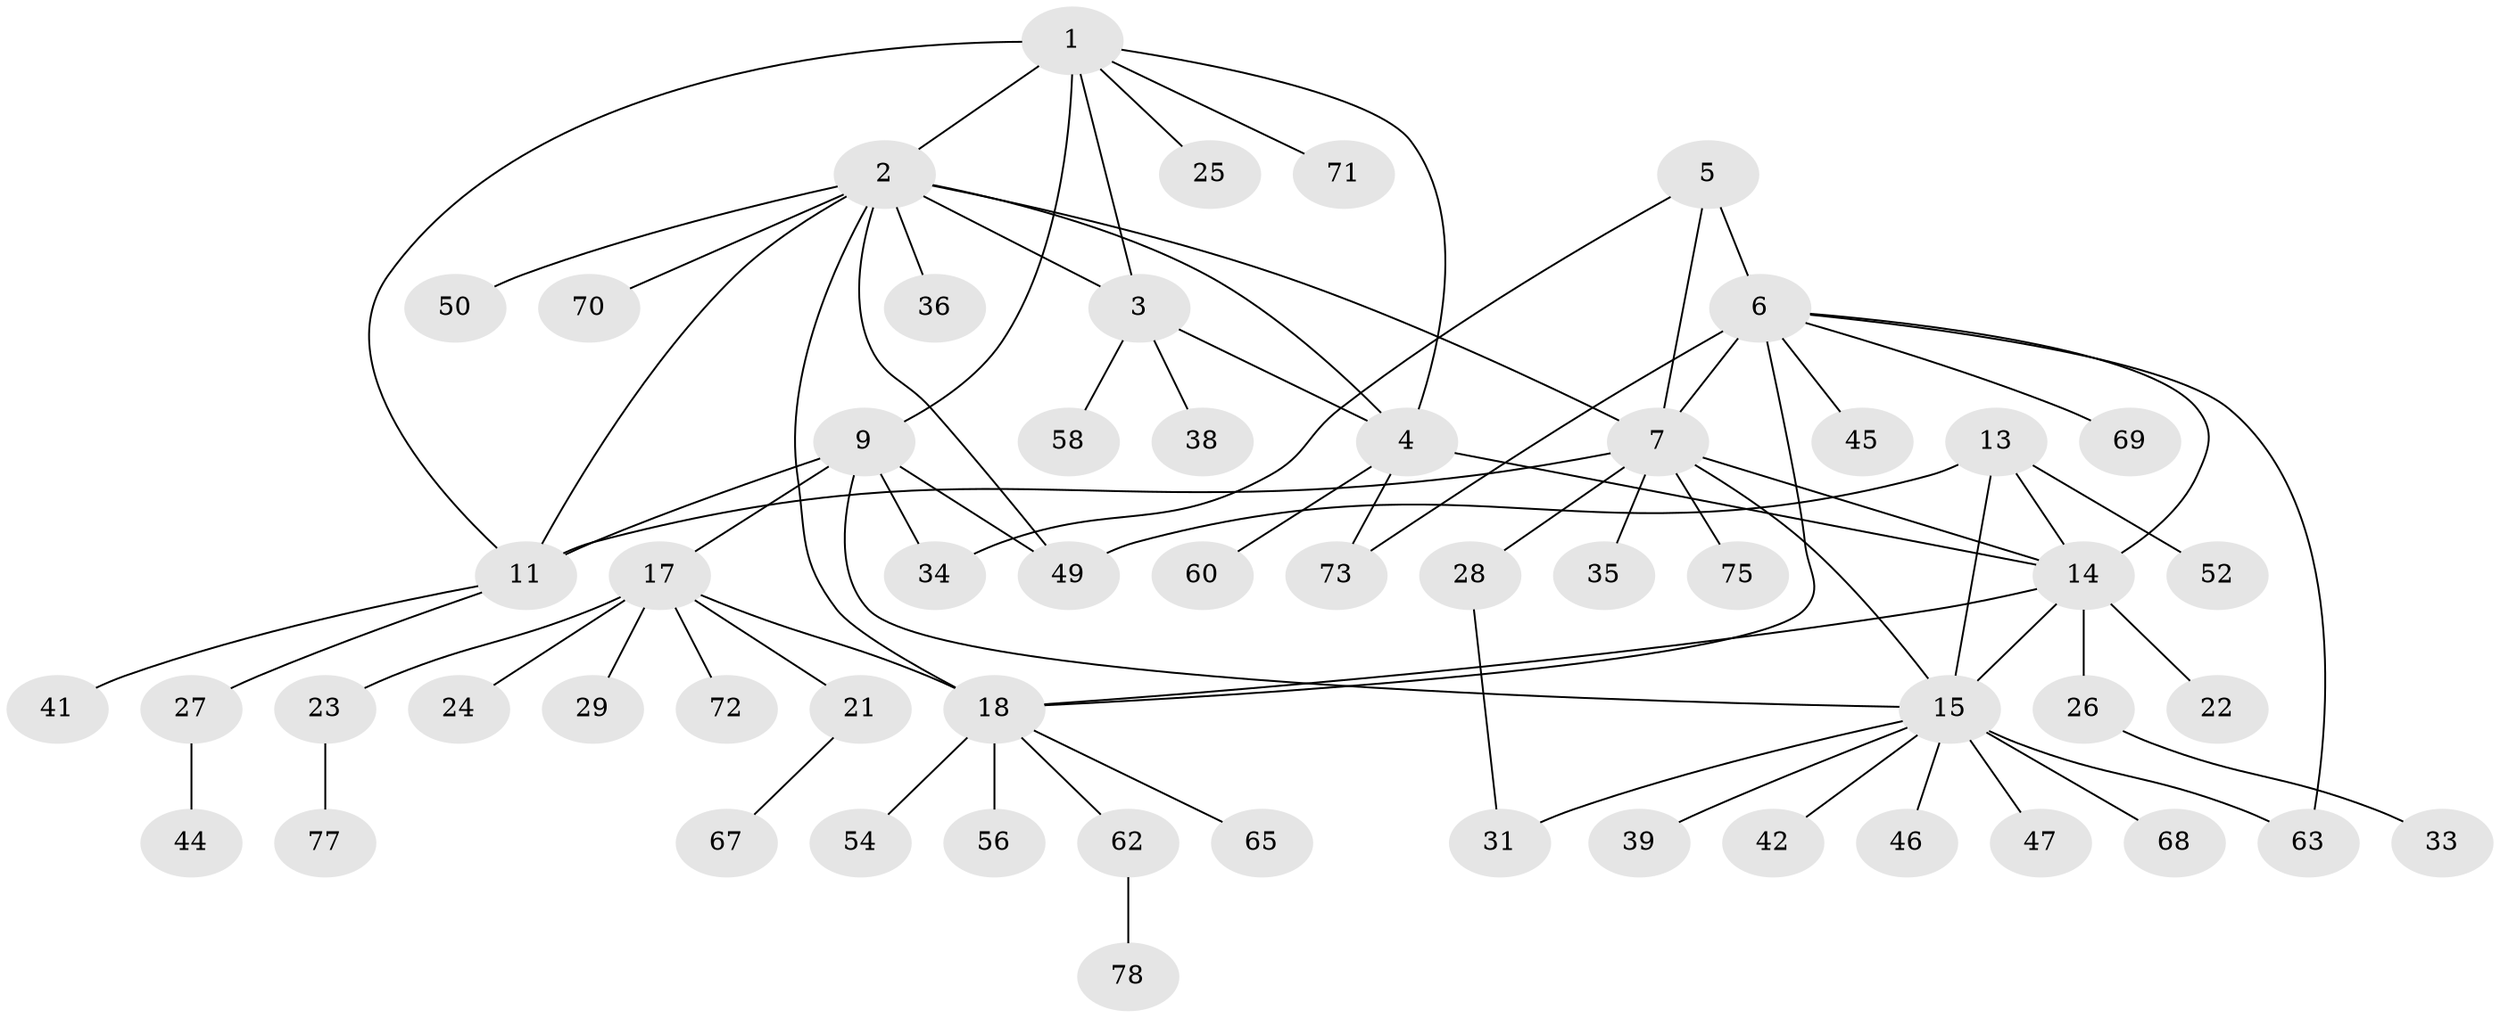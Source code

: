 // Generated by graph-tools (version 1.1) at 2025/24/03/03/25 07:24:13]
// undirected, 56 vertices, 76 edges
graph export_dot {
graph [start="1"]
  node [color=gray90,style=filled];
  1 [super="+12"];
  2 [super="+43"];
  3 [super="+30"];
  4 [super="+51"];
  5 [super="+74"];
  6 [super="+8"];
  7 [super="+59"];
  9 [super="+10"];
  11 [super="+48"];
  13 [super="+57"];
  14 [super="+37"];
  15 [super="+16"];
  17 [super="+19"];
  18 [super="+20"];
  21 [super="+80"];
  22 [super="+40"];
  23;
  24;
  25 [super="+55"];
  26 [super="+53"];
  27 [super="+32"];
  28 [super="+66"];
  29;
  31;
  33;
  34 [super="+64"];
  35;
  36;
  38;
  39;
  41;
  42;
  44;
  45;
  46;
  47;
  49 [super="+61"];
  50;
  52;
  54;
  56;
  58;
  60;
  62 [super="+76"];
  63;
  65;
  67;
  68;
  69;
  70;
  71 [super="+79"];
  72;
  73;
  75;
  77;
  78;
  1 -- 2;
  1 -- 3;
  1 -- 4;
  1 -- 71;
  1 -- 11;
  1 -- 9 [weight=2];
  1 -- 25;
  2 -- 3;
  2 -- 4;
  2 -- 7;
  2 -- 18;
  2 -- 36;
  2 -- 50;
  2 -- 70;
  2 -- 11;
  2 -- 49;
  3 -- 4;
  3 -- 38;
  3 -- 58;
  4 -- 14;
  4 -- 60;
  4 -- 73;
  5 -- 6 [weight=2];
  5 -- 7;
  5 -- 34;
  6 -- 7 [weight=2];
  6 -- 45;
  6 -- 69;
  6 -- 18;
  6 -- 73;
  6 -- 14;
  6 -- 63;
  7 -- 11;
  7 -- 28;
  7 -- 35;
  7 -- 75;
  7 -- 14;
  7 -- 15;
  9 -- 11 [weight=2];
  9 -- 49;
  9 -- 15;
  9 -- 17;
  9 -- 34;
  11 -- 27;
  11 -- 41;
  13 -- 14;
  13 -- 15 [weight=2];
  13 -- 49;
  13 -- 52;
  14 -- 15 [weight=2];
  14 -- 18;
  14 -- 22;
  14 -- 26;
  15 -- 42;
  15 -- 68;
  15 -- 39;
  15 -- 46;
  15 -- 47;
  15 -- 31;
  15 -- 63;
  17 -- 18 [weight=4];
  17 -- 21;
  17 -- 23;
  17 -- 24;
  17 -- 29;
  17 -- 72;
  18 -- 54;
  18 -- 65;
  18 -- 56;
  18 -- 62;
  21 -- 67;
  23 -- 77;
  26 -- 33;
  27 -- 44;
  28 -- 31;
  62 -- 78;
}
